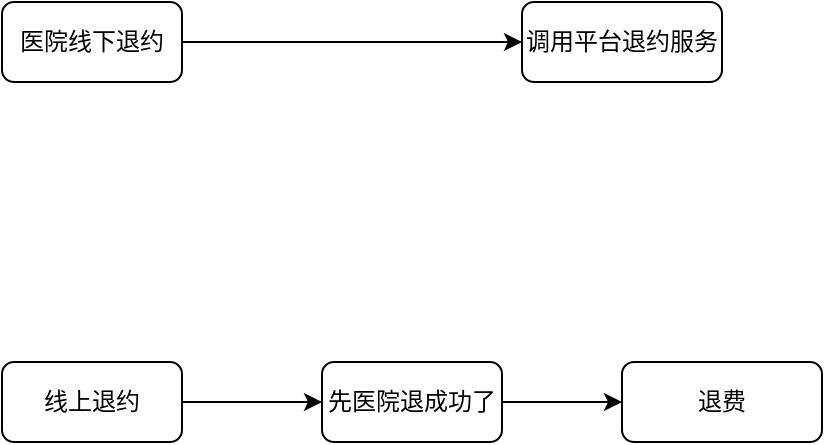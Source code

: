 <mxfile version="23.1.5" type="github">
  <diagram name="第 1 页" id="ZFBNMosDB5cF0vNC_vOP">
    <mxGraphModel dx="989" dy="608" grid="1" gridSize="10" guides="1" tooltips="1" connect="1" arrows="1" fold="1" page="1" pageScale="1" pageWidth="827" pageHeight="1169" math="0" shadow="0">
      <root>
        <mxCell id="0" />
        <mxCell id="1" parent="0" />
        <mxCell id="3f65auHu_qYU2kPqX0yo-4" style="edgeStyle=orthogonalEdgeStyle;rounded=0;orthogonalLoop=1;jettySize=auto;html=1;entryX=0;entryY=0.5;entryDx=0;entryDy=0;" edge="1" parent="1" source="3f65auHu_qYU2kPqX0yo-1" target="3f65auHu_qYU2kPqX0yo-2">
          <mxGeometry relative="1" as="geometry" />
        </mxCell>
        <mxCell id="3f65auHu_qYU2kPqX0yo-1" value="医院线下退约" style="rounded=1;whiteSpace=wrap;html=1;" vertex="1" parent="1">
          <mxGeometry x="90" y="70" width="90" height="40" as="geometry" />
        </mxCell>
        <mxCell id="3f65auHu_qYU2kPqX0yo-2" value="调用平台退约服务" style="rounded=1;whiteSpace=wrap;html=1;" vertex="1" parent="1">
          <mxGeometry x="350" y="70" width="100" height="40" as="geometry" />
        </mxCell>
        <mxCell id="3f65auHu_qYU2kPqX0yo-8" style="edgeStyle=orthogonalEdgeStyle;rounded=0;orthogonalLoop=1;jettySize=auto;html=1;entryX=0;entryY=0.5;entryDx=0;entryDy=0;" edge="1" parent="1" source="3f65auHu_qYU2kPqX0yo-5" target="3f65auHu_qYU2kPqX0yo-9">
          <mxGeometry relative="1" as="geometry" />
        </mxCell>
        <mxCell id="3f65auHu_qYU2kPqX0yo-5" value="线上退约" style="rounded=1;whiteSpace=wrap;html=1;" vertex="1" parent="1">
          <mxGeometry x="90" y="250" width="90" height="40" as="geometry" />
        </mxCell>
        <mxCell id="3f65auHu_qYU2kPqX0yo-7" value="退费" style="rounded=1;whiteSpace=wrap;html=1;" vertex="1" parent="1">
          <mxGeometry x="400" y="250" width="100" height="40" as="geometry" />
        </mxCell>
        <mxCell id="3f65auHu_qYU2kPqX0yo-10" value="" style="edgeStyle=orthogonalEdgeStyle;rounded=0;orthogonalLoop=1;jettySize=auto;html=1;" edge="1" parent="1" source="3f65auHu_qYU2kPqX0yo-9" target="3f65auHu_qYU2kPqX0yo-7">
          <mxGeometry relative="1" as="geometry" />
        </mxCell>
        <mxCell id="3f65auHu_qYU2kPqX0yo-9" value="先医院退成功了" style="rounded=1;whiteSpace=wrap;html=1;" vertex="1" parent="1">
          <mxGeometry x="250" y="250" width="90" height="40" as="geometry" />
        </mxCell>
      </root>
    </mxGraphModel>
  </diagram>
</mxfile>
